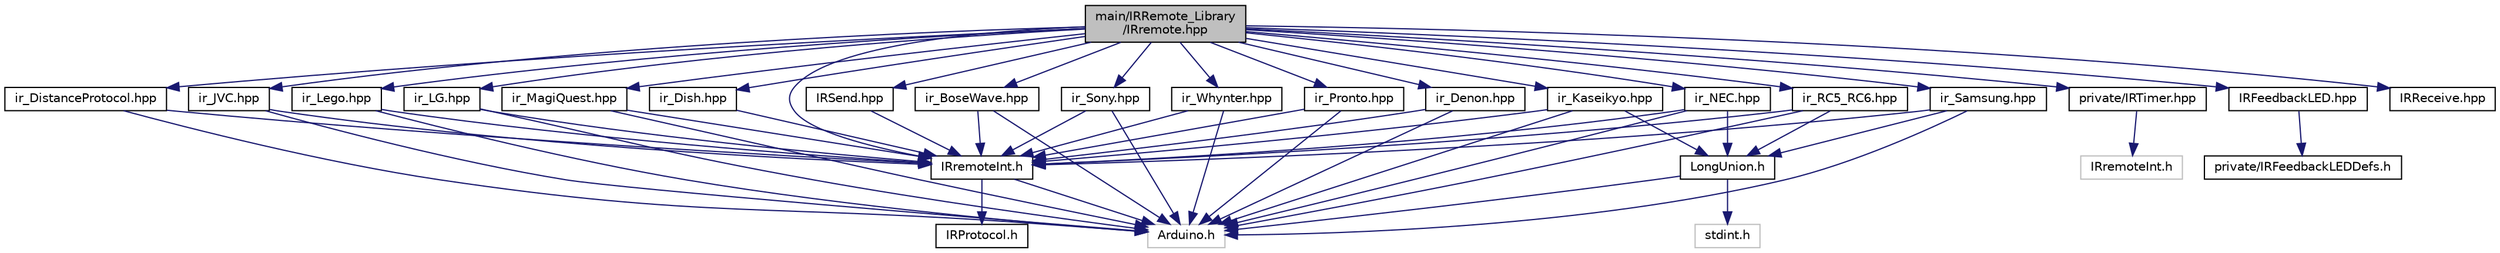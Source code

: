 digraph "main/IRRemote_Library/IRremote.hpp"
{
 // LATEX_PDF_SIZE
  edge [fontname="Helvetica",fontsize="10",labelfontname="Helvetica",labelfontsize="10"];
  node [fontname="Helvetica",fontsize="10",shape=record];
  Node1 [label="main/IRRemote_Library\l/IRremote.hpp",height=0.2,width=0.4,color="black", fillcolor="grey75", style="filled", fontcolor="black",tooltip="Public API to the library."];
  Node1 -> Node2 [color="midnightblue",fontsize="10",style="solid",fontname="Helvetica"];
  Node2 [label="IRremoteInt.h",height=0.2,width=0.4,color="black", fillcolor="white", style="filled",URL="$_i_r_remote___library_2_i_rremote_int_8h.html",tooltip="Contains all declarations required for the interface to IRremote. Could not be named IRremote...."];
  Node2 -> Node3 [color="midnightblue",fontsize="10",style="solid",fontname="Helvetica"];
  Node3 [label="Arduino.h",height=0.2,width=0.4,color="grey75", fillcolor="white", style="filled",tooltip=" "];
  Node2 -> Node4 [color="midnightblue",fontsize="10",style="solid",fontname="Helvetica"];
  Node4 [label="IRProtocol.h",height=0.2,width=0.4,color="black", fillcolor="white", style="filled",URL="$_i_r_remote___library_2_i_r_protocol_8h.html",tooltip="Common declarations for receiving and sending."];
  Node1 -> Node5 [color="midnightblue",fontsize="10",style="solid",fontname="Helvetica"];
  Node5 [label="private/IRTimer.hpp",height=0.2,width=0.4,color="black", fillcolor="white", style="filled",URL="$_library_2private_2_i_r_timer_8hpp.html",tooltip="All timer specific definitions are contained in this file."];
  Node5 -> Node6 [color="midnightblue",fontsize="10",style="solid",fontname="Helvetica"];
  Node6 [label="IRremoteInt.h",height=0.2,width=0.4,color="grey75", fillcolor="white", style="filled",tooltip=" "];
  Node1 -> Node7 [color="midnightblue",fontsize="10",style="solid",fontname="Helvetica"];
  Node7 [label="IRFeedbackLED.hpp",height=0.2,width=0.4,color="black", fillcolor="white", style="filled",URL="$_i_r_remote___library_2_i_r_feedback_l_e_d_8hpp.html",tooltip="All Feedback LED specific functions are contained in this file."];
  Node7 -> Node8 [color="midnightblue",fontsize="10",style="solid",fontname="Helvetica"];
  Node8 [label="private/IRFeedbackLEDDefs.h",height=0.2,width=0.4,color="black", fillcolor="white", style="filled",URL="$_library_2private_2_i_r_feedback_l_e_d_defs_8h.html",tooltip="All feedback LED definitions are contained in this file."];
  Node1 -> Node9 [color="midnightblue",fontsize="10",style="solid",fontname="Helvetica"];
  Node9 [label="IRReceive.hpp",height=0.2,width=0.4,color="black", fillcolor="white", style="filled",URL="$_i_r_remote___library_2_i_r_receive_8hpp.html",tooltip=" "];
  Node1 -> Node10 [color="midnightblue",fontsize="10",style="solid",fontname="Helvetica"];
  Node10 [label="IRSend.hpp",height=0.2,width=0.4,color="black", fillcolor="white", style="filled",URL="$_i_r_remote___library_2_i_r_send_8hpp.html",tooltip=" "];
  Node10 -> Node2 [color="midnightblue",fontsize="10",style="solid",fontname="Helvetica"];
  Node1 -> Node11 [color="midnightblue",fontsize="10",style="solid",fontname="Helvetica"];
  Node11 [label="ir_BoseWave.hpp",height=0.2,width=0.4,color="black", fillcolor="white", style="filled",URL="$_i_r_remote___library_2ir___bose_wave_8hpp.html",tooltip=" "];
  Node11 -> Node3 [color="midnightblue",fontsize="10",style="solid",fontname="Helvetica"];
  Node11 -> Node2 [color="midnightblue",fontsize="10",style="solid",fontname="Helvetica"];
  Node1 -> Node12 [color="midnightblue",fontsize="10",style="solid",fontname="Helvetica"];
  Node12 [label="ir_Denon.hpp",height=0.2,width=0.4,color="black", fillcolor="white", style="filled",URL="$_i_r_remote___library_2ir___denon_8hpp.html",tooltip=" "];
  Node12 -> Node3 [color="midnightblue",fontsize="10",style="solid",fontname="Helvetica"];
  Node12 -> Node2 [color="midnightblue",fontsize="10",style="solid",fontname="Helvetica"];
  Node1 -> Node13 [color="midnightblue",fontsize="10",style="solid",fontname="Helvetica"];
  Node13 [label="ir_DistanceProtocol.hpp",height=0.2,width=0.4,color="black", fillcolor="white", style="filled",URL="$_i_r_remote___library_2ir___distance_protocol_8hpp.html",tooltip=" "];
  Node13 -> Node3 [color="midnightblue",fontsize="10",style="solid",fontname="Helvetica"];
  Node13 -> Node2 [color="midnightblue",fontsize="10",style="solid",fontname="Helvetica"];
  Node1 -> Node14 [color="midnightblue",fontsize="10",style="solid",fontname="Helvetica"];
  Node14 [label="ir_JVC.hpp",height=0.2,width=0.4,color="black", fillcolor="white", style="filled",URL="$_i_r_remote___library_2ir___j_v_c_8hpp.html",tooltip=" "];
  Node14 -> Node3 [color="midnightblue",fontsize="10",style="solid",fontname="Helvetica"];
  Node14 -> Node2 [color="midnightblue",fontsize="10",style="solid",fontname="Helvetica"];
  Node1 -> Node15 [color="midnightblue",fontsize="10",style="solid",fontname="Helvetica"];
  Node15 [label="ir_Kaseikyo.hpp",height=0.2,width=0.4,color="black", fillcolor="white", style="filled",URL="$_i_r_remote___library_2ir___kaseikyo_8hpp.html",tooltip=" "];
  Node15 -> Node3 [color="midnightblue",fontsize="10",style="solid",fontname="Helvetica"];
  Node15 -> Node2 [color="midnightblue",fontsize="10",style="solid",fontname="Helvetica"];
  Node15 -> Node16 [color="midnightblue",fontsize="10",style="solid",fontname="Helvetica"];
  Node16 [label="LongUnion.h",height=0.2,width=0.4,color="black", fillcolor="white", style="filled",URL="$_i_r_remote___library_2_long_union_8h.html",tooltip=" "];
  Node16 -> Node3 [color="midnightblue",fontsize="10",style="solid",fontname="Helvetica"];
  Node16 -> Node17 [color="midnightblue",fontsize="10",style="solid",fontname="Helvetica"];
  Node17 [label="stdint.h",height=0.2,width=0.4,color="grey75", fillcolor="white", style="filled",tooltip=" "];
  Node1 -> Node18 [color="midnightblue",fontsize="10",style="solid",fontname="Helvetica"];
  Node18 [label="ir_Lego.hpp",height=0.2,width=0.4,color="black", fillcolor="white", style="filled",URL="$_i_r_remote___library_2ir___lego_8hpp.html",tooltip=" "];
  Node18 -> Node3 [color="midnightblue",fontsize="10",style="solid",fontname="Helvetica"];
  Node18 -> Node2 [color="midnightblue",fontsize="10",style="solid",fontname="Helvetica"];
  Node1 -> Node19 [color="midnightblue",fontsize="10",style="solid",fontname="Helvetica"];
  Node19 [label="ir_LG.hpp",height=0.2,width=0.4,color="black", fillcolor="white", style="filled",URL="$_i_r_remote___library_2ir___l_g_8hpp.html",tooltip=" "];
  Node19 -> Node3 [color="midnightblue",fontsize="10",style="solid",fontname="Helvetica"];
  Node19 -> Node2 [color="midnightblue",fontsize="10",style="solid",fontname="Helvetica"];
  Node1 -> Node20 [color="midnightblue",fontsize="10",style="solid",fontname="Helvetica"];
  Node20 [label="ir_MagiQuest.hpp",height=0.2,width=0.4,color="black", fillcolor="white", style="filled",URL="$_i_r_remote___library_2ir___magi_quest_8hpp.html",tooltip=" "];
  Node20 -> Node3 [color="midnightblue",fontsize="10",style="solid",fontname="Helvetica"];
  Node20 -> Node2 [color="midnightblue",fontsize="10",style="solid",fontname="Helvetica"];
  Node1 -> Node21 [color="midnightblue",fontsize="10",style="solid",fontname="Helvetica"];
  Node21 [label="ir_NEC.hpp",height=0.2,width=0.4,color="black", fillcolor="white", style="filled",URL="$_i_r_remote___library_2ir___n_e_c_8hpp.html",tooltip=" "];
  Node21 -> Node3 [color="midnightblue",fontsize="10",style="solid",fontname="Helvetica"];
  Node21 -> Node2 [color="midnightblue",fontsize="10",style="solid",fontname="Helvetica"];
  Node21 -> Node16 [color="midnightblue",fontsize="10",style="solid",fontname="Helvetica"];
  Node1 -> Node22 [color="midnightblue",fontsize="10",style="solid",fontname="Helvetica"];
  Node22 [label="ir_RC5_RC6.hpp",height=0.2,width=0.4,color="black", fillcolor="white", style="filled",URL="$_i_r_remote___library_2ir___r_c5___r_c6_8hpp.html",tooltip=" "];
  Node22 -> Node3 [color="midnightblue",fontsize="10",style="solid",fontname="Helvetica"];
  Node22 -> Node2 [color="midnightblue",fontsize="10",style="solid",fontname="Helvetica"];
  Node22 -> Node16 [color="midnightblue",fontsize="10",style="solid",fontname="Helvetica"];
  Node1 -> Node23 [color="midnightblue",fontsize="10",style="solid",fontname="Helvetica"];
  Node23 [label="ir_Samsung.hpp",height=0.2,width=0.4,color="black", fillcolor="white", style="filled",URL="$_i_r_remote___library_2ir___samsung_8hpp.html",tooltip=" "];
  Node23 -> Node3 [color="midnightblue",fontsize="10",style="solid",fontname="Helvetica"];
  Node23 -> Node2 [color="midnightblue",fontsize="10",style="solid",fontname="Helvetica"];
  Node23 -> Node16 [color="midnightblue",fontsize="10",style="solid",fontname="Helvetica"];
  Node1 -> Node24 [color="midnightblue",fontsize="10",style="solid",fontname="Helvetica"];
  Node24 [label="ir_Sony.hpp",height=0.2,width=0.4,color="black", fillcolor="white", style="filled",URL="$_i_r_remote___library_2ir___sony_8hpp.html",tooltip=" "];
  Node24 -> Node3 [color="midnightblue",fontsize="10",style="solid",fontname="Helvetica"];
  Node24 -> Node2 [color="midnightblue",fontsize="10",style="solid",fontname="Helvetica"];
  Node1 -> Node25 [color="midnightblue",fontsize="10",style="solid",fontname="Helvetica"];
  Node25 [label="ir_Whynter.hpp",height=0.2,width=0.4,color="black", fillcolor="white", style="filled",URL="$_i_r_remote___library_2ir___whynter_8hpp.html",tooltip=" "];
  Node25 -> Node3 [color="midnightblue",fontsize="10",style="solid",fontname="Helvetica"];
  Node25 -> Node2 [color="midnightblue",fontsize="10",style="solid",fontname="Helvetica"];
  Node1 -> Node26 [color="midnightblue",fontsize="10",style="solid",fontname="Helvetica"];
  Node26 [label="ir_Pronto.hpp",height=0.2,width=0.4,color="black", fillcolor="white", style="filled",URL="$_i_r_remote___library_2ir___pronto_8hpp.html",tooltip=" "];
  Node26 -> Node3 [color="midnightblue",fontsize="10",style="solid",fontname="Helvetica"];
  Node26 -> Node2 [color="midnightblue",fontsize="10",style="solid",fontname="Helvetica"];
  Node1 -> Node27 [color="midnightblue",fontsize="10",style="solid",fontname="Helvetica"];
  Node27 [label="ir_Dish.hpp",height=0.2,width=0.4,color="black", fillcolor="white", style="filled",URL="$_i_r_remote___library_2ir___dish_8hpp.html",tooltip=" "];
  Node27 -> Node2 [color="midnightblue",fontsize="10",style="solid",fontname="Helvetica"];
}
